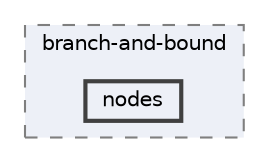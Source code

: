 digraph "/home/runner/work/idol/idol/lib/include/idol/mixed-integer/optimizers/branch-and-bound/nodes"
{
 // LATEX_PDF_SIZE
  bgcolor="transparent";
  edge [fontname=Helvetica,fontsize=10,labelfontname=Helvetica,labelfontsize=10];
  node [fontname=Helvetica,fontsize=10,shape=box,height=0.2,width=0.4];
  compound=true
  subgraph clusterdir_7488d07902afc48715685d6e9163d158 {
    graph [ bgcolor="#edf0f7", pencolor="grey50", label="branch-and-bound", fontname=Helvetica,fontsize=10 style="filled,dashed", URL="dir_7488d07902afc48715685d6e9163d158.html",tooltip=""]
  dir_bbdda13fb12bb9431a5d0d74a2040c51 [label="nodes", fillcolor="#edf0f7", color="grey25", style="filled,bold", URL="dir_bbdda13fb12bb9431a5d0d74a2040c51.html",tooltip=""];
  }
}
